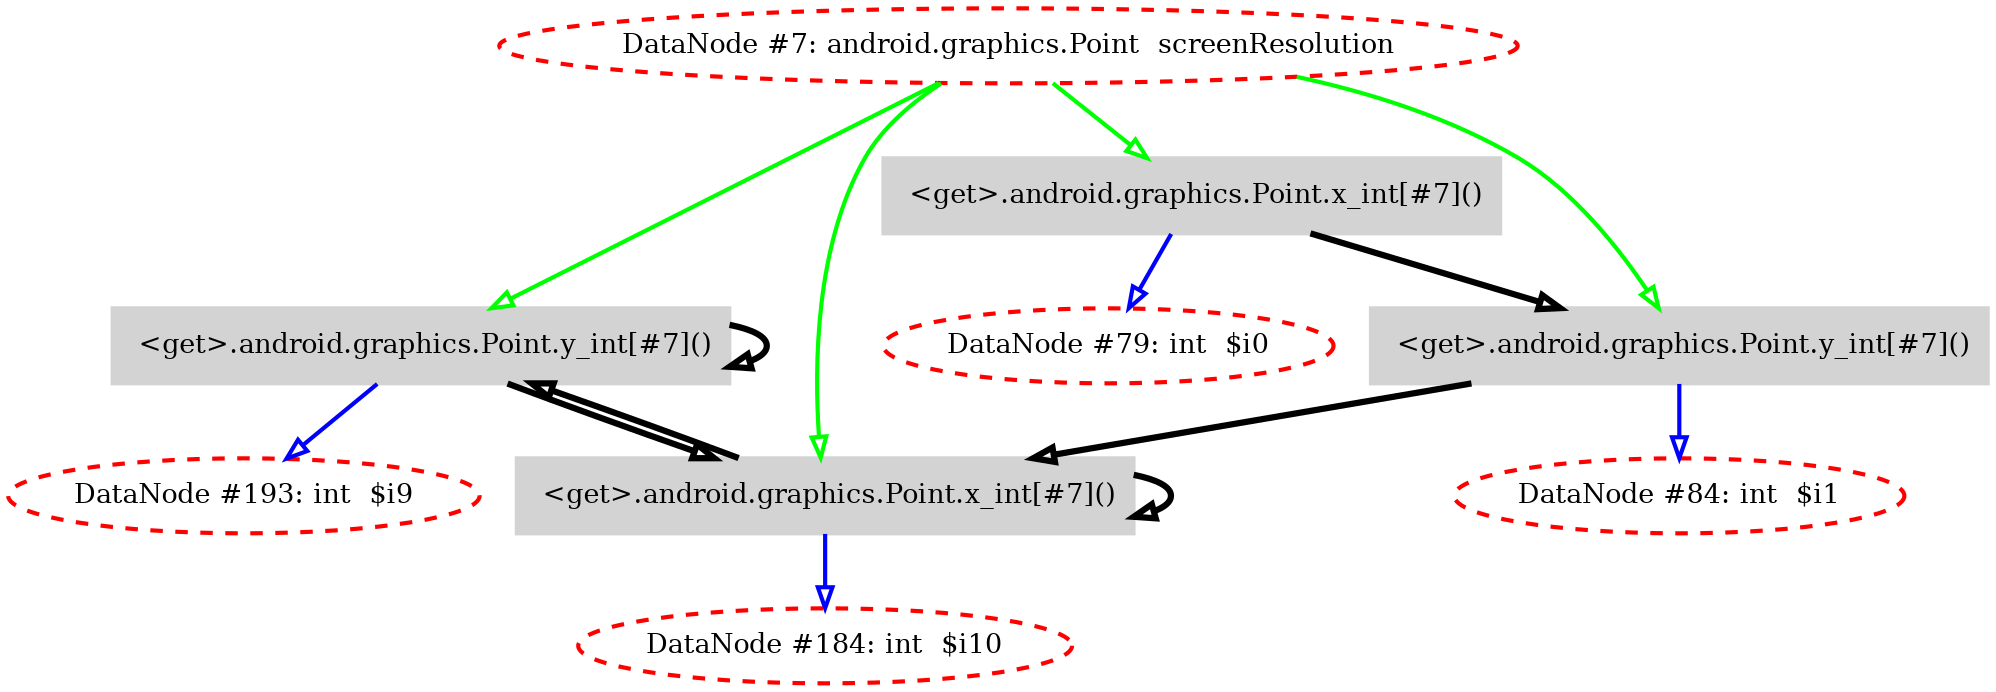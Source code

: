 digraph isoX {
 node[shape=box,style="filled,rounded",penwidth=2.0,fontsize=13,]; 
	 edge[ arrowhead=onormal,penwidth=2.0,]; 

"n_7" [shape=ellipse,color=red,style=dashed,label="DataNode #7: android.graphics.Point  screenResolution"];
"n_193" [shape=ellipse,color=red,style=dashed,label="DataNode #193: int  $i9"];
"n_194" [ shape=box, style=filled, color=lightgray, label=" <get>.android.graphics.Point.y_int[#7]()"];
"n_184" [shape=ellipse,color=red,style=dashed,label="DataNode #184: int  $i10"];
"n_185" [ shape=box, style=filled, color=lightgray, label=" <get>.android.graphics.Point.x_int[#7]()"];
"n_79" [shape=ellipse,color=red,style=dashed,label="DataNode #79: int  $i0"];
"n_80" [ shape=box, style=filled, color=lightgray, label=" <get>.android.graphics.Point.x_int[#7]()"];
"n_84" [shape=ellipse,color=red,style=dashed,label="DataNode #84: int  $i1"];
"n_85" [ shape=box, style=filled, color=lightgray, label=" <get>.android.graphics.Point.y_int[#7]()"];
"n_7" -> "n_185"[color=green, penwidth=2];
"n_7" -> "n_85"[color=green, penwidth=2];
"n_7" -> "n_80"[color=green, penwidth=2];
"n_7" -> "n_194"[color=green, penwidth=2];
"n_194" -> "n_194"[color=black, penwidth=3];
"n_85" -> "n_185"[color=black, penwidth=3];
"n_185" -> "n_194"[color=black, penwidth=3];
"n_194" -> "n_185"[color=black, penwidth=3];
"n_80" -> "n_85"[color=black, penwidth=3];
"n_185" -> "n_185"[color=black, penwidth=3];
"n_194" -> "n_193"[color=blue, penwidth=2];
"n_185" -> "n_184"[color=blue, penwidth=2];
"n_80" -> "n_79"[color=blue, penwidth=2];
"n_85" -> "n_84"[color=blue, penwidth=2];
 } 
